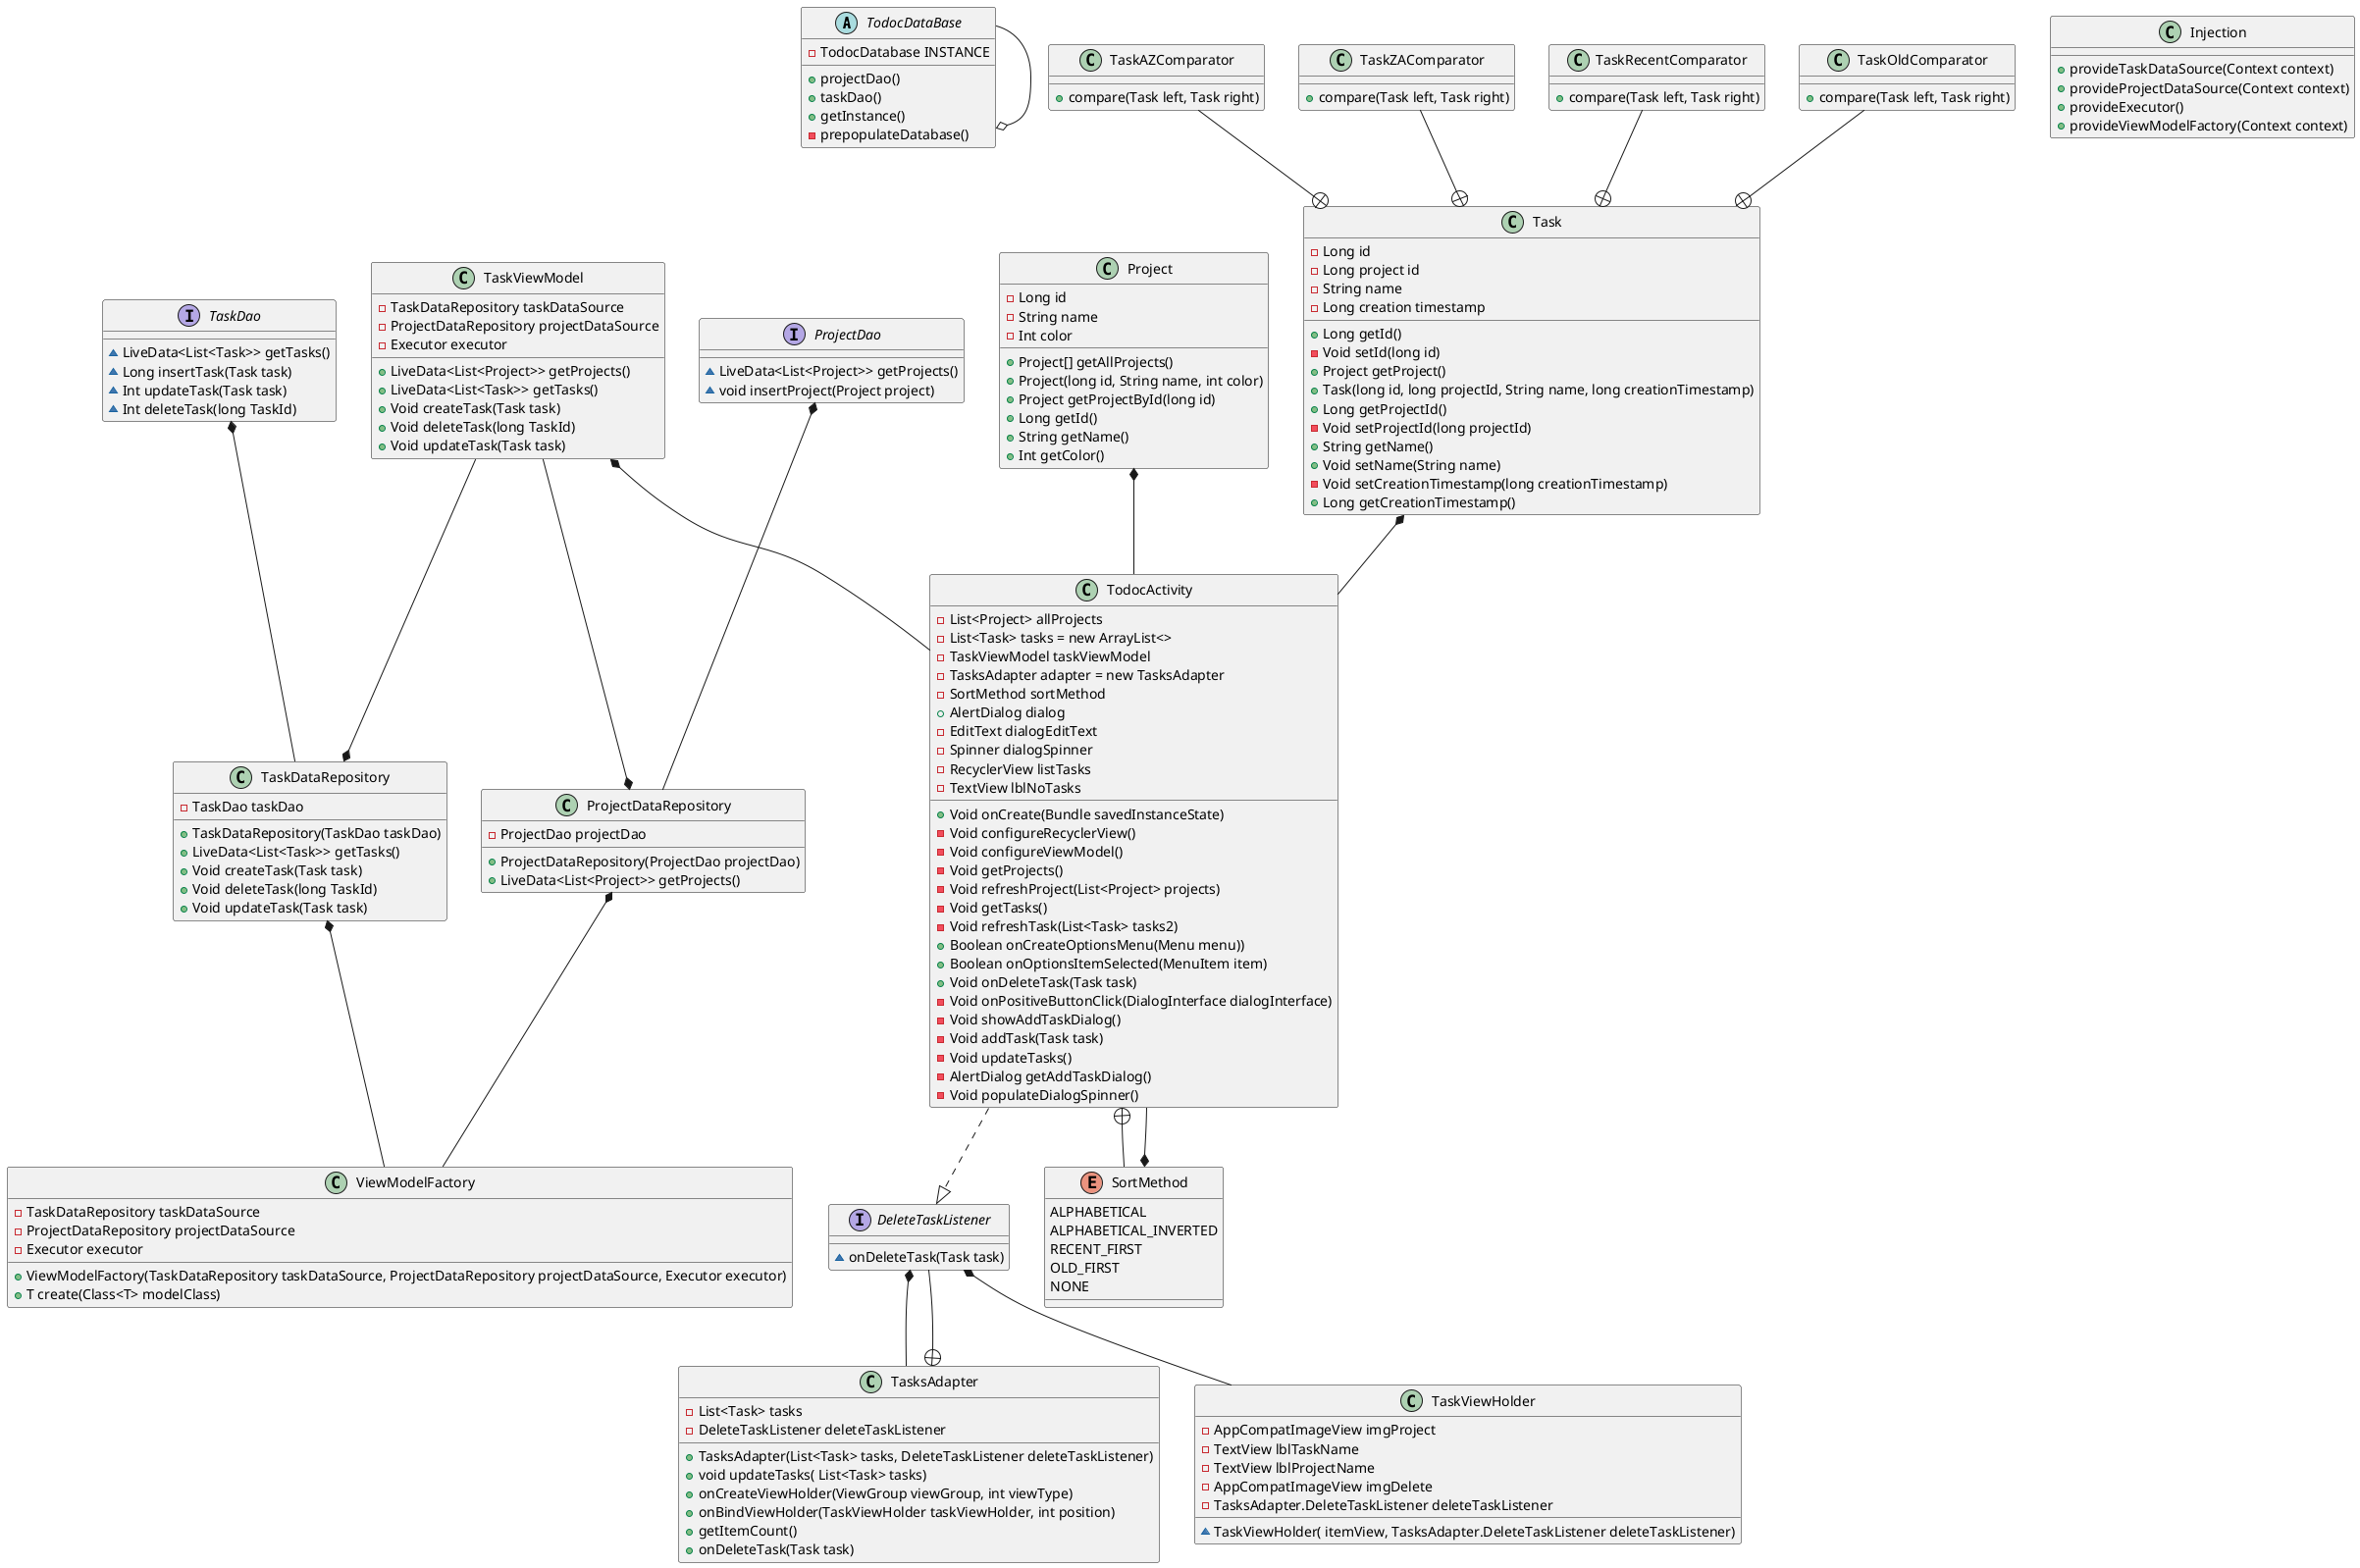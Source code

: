 
@startuml
TodocDataBase --o TodocDataBase

ProjectDao *-- ProjectDataRepository
TaskDao *-- TaskDataRepository
TaskDataRepository *-- ViewModelFactory
ProjectDataRepository *-- ViewModelFactory
TaskViewModel *-- TodocActivity
TaskViewModel --* TaskDataRepository
TaskViewModel --* ProjectDataRepository

Class Injection


Task *-- TodocActivity
Project *-- TodocActivity



Class Task {
 - Long id
 - Long project id
 - String name
 - Long creation timestamp

 + Long getId()
 - Void setId(long id)
 + Project getProject()
+  Task(long id, long projectId, String name, long creationTimestamp)
 + Long getProjectId()
 - Void setProjectId(long projectId)
 + String getName()
 + Void setName(String name)
 - Void setCreationTimestamp(long creationTimestamp)
 + Long getCreationTimestamp()
}


Class Project {
- Long id
- String name
- Int color

+ Project[] getAllProjects()
+ Project(long id, String name, int color)
+ Project getProjectById(long id)
+ Long getId()
+ String getName()
+ Int getColor()
}

Class TodocActivity {

- List<Project> allProjects
- List<Task> tasks = new ArrayList<>
- TaskViewModel taskViewModel
- TasksAdapter adapter = new TasksAdapter
- SortMethod sortMethod
+ AlertDialog dialog
- EditText dialogEditText
- Spinner dialogSpinner
- RecyclerView listTasks
- TextView lblNoTasks

+ Void onCreate(Bundle savedInstanceState)
- Void configureRecyclerView()
- Void configureViewModel()
- Void getProjects()
- Void refreshProject(List<Project> projects)
- Void getTasks()
- Void refreshTask(List<Task> tasks2)
+ Boolean onCreateOptionsMenu(Menu menu))
+ Boolean onOptionsItemSelected(MenuItem item)
+ Void onDeleteTask(Task task)
- Void onPositiveButtonClick(DialogInterface dialogInterface)
- Void showAddTaskDialog()
- Void addTask(Task task)
- Void updateTasks()
- AlertDialog getAddTaskDialog()
- Void populateDialogSpinner()
}

enum SortMethod {
  ALPHABETICAL
  ALPHABETICAL_INVERTED
  RECENT_FIRST
  OLD_FIRST
  NONE
}

abstract class TodocDataBase {
- TodocDatabase INSTANCE
+ projectDao()
+ taskDao()
+ getInstance()
- prepopulateDatabase()
}

interface TaskDao {
~ LiveData<List<Task>> getTasks()
~ Long insertTask(Task task)
~ Int updateTask(Task task)
~ Int deleteTask(long TaskId)
}
interface ProjectDao {
~ LiveData<List<Project>> getProjects()
~ void insertProject(Project project)
}

Class Injection {
+ provideTaskDataSource(Context context)
+ provideProjectDataSource(Context context)
+ provideExecutor()
+ provideViewModelFactory(Context context)
}

class ViewModelFactory {
- TaskDataRepository taskDataSource
+ ViewModelFactory(TaskDataRepository taskDataSource, ProjectDataRepository projectDataSource, Executor executor)
- ProjectDataRepository projectDataSource
+  T create(Class<T> modelClass)
- Executor executor
}

Class ProjectDataRepository {
- ProjectDao projectDao
+ ProjectDataRepository(ProjectDao projectDao)
+ LiveData<List<Project>> getProjects()
}

Class TaskDataRepository {
- TaskDao taskDao

+ TaskDataRepository(TaskDao taskDao)
+ LiveData<List<Task>> getTasks()
+ Void createTask(Task task)
+ Void deleteTask(long TaskId)
+ Void updateTask(Task task)
}

Class TaskViewModel {
-  TaskDataRepository taskDataSource
- ProjectDataRepository projectDataSource
- Executor executor

+ LiveData<List<Project>> getProjects()
+ LiveData<List<Task>> getTasks()
+ Void createTask(Task task)
+ Void deleteTask(long TaskId)
+ Void updateTask(Task task)

}

class TasksAdapter  {
- List<Task> tasks
- DeleteTaskListener deleteTaskListener

+ TasksAdapter(List<Task> tasks, DeleteTaskListener deleteTaskListener)
+ void updateTasks( List<Task> tasks)
+ onCreateViewHolder(ViewGroup viewGroup, int viewType)
+ onBindViewHolder(TaskViewHolder taskViewHolder, int position)
+ getItemCount()
+ onDeleteTask(Task task)
}

interface DeleteTaskListener {
~ onDeleteTask(Task task)
}

Class TaskViewHolder {
- AppCompatImageView imgProject
- TextView lblTaskName
- TextView lblProjectName
- AppCompatImageView imgDelete
- TasksAdapter.DeleteTaskListener deleteTaskListener

~ TaskViewHolder( itemView, TasksAdapter.DeleteTaskListener deleteTaskListener)

}

TaskAZComparator --+ Task

Class  TaskAZComparator {
+ compare(Task left, Task right)
}

TaskZAComparator --+ Task

Class TaskZAComparator {
+ compare(Task left, Task right)
}

TaskRecentComparator --+ Task

 Class TaskRecentComparator {
 + compare(Task left, Task right)
 }

 TaskOldComparator--+ Task

  Class TaskOldComparator {
  + compare(Task left, Task right)
  }


TodocActivity +-- SortMethod
SortMethod *-- TodocActivity
TodocActivity ..|> DeleteTaskListener
DeleteTaskListener *-- TasksAdapter
DeleteTaskListener --+ TasksAdapter
DeleteTaskListener *-- TaskViewHolder
@enduml